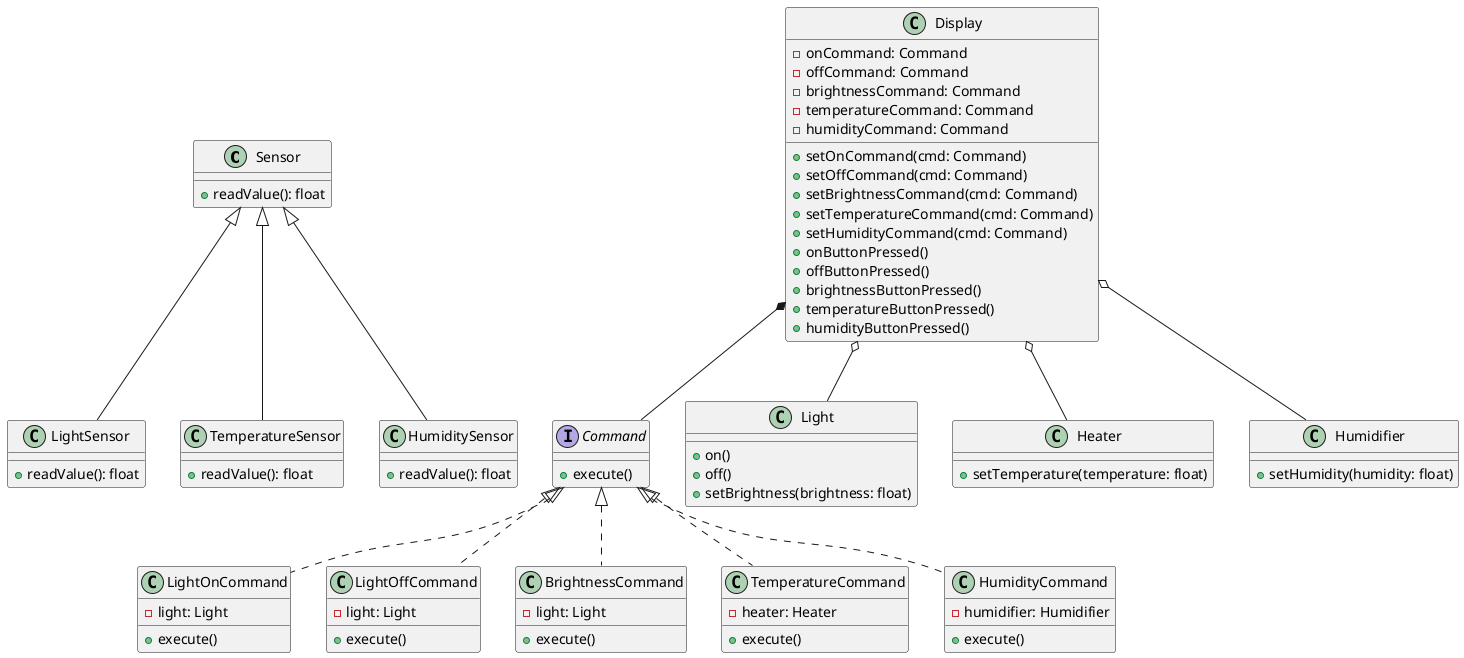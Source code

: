 @startuml
class Sensor {
  +readValue(): float
}

class LightSensor {
  +readValue(): float
}

class TemperatureSensor {
  +readValue(): float
}

class HumiditySensor {
  +readValue(): float
}

interface Command {
  +execute()
}

class Display {
  -onCommand: Command
  -offCommand: Command
  -brightnessCommand: Command
  -temperatureCommand: Command
  -humidityCommand: Command
  +setOnCommand(cmd: Command)
  +setOffCommand(cmd: Command)
  +setBrightnessCommand(cmd: Command)
  +setTemperatureCommand(cmd: Command)
  +setHumidityCommand(cmd: Command)
  +onButtonPressed()
  +offButtonPressed()
  +brightnessButtonPressed()
  +temperatureButtonPressed()
  +humidityButtonPressed()
}

class LightOnCommand {
  -light: Light
  +execute()
}

class LightOffCommand {
  -light: Light
  +execute()
}

class BrightnessCommand {
  -light: Light
  +execute()
}

class TemperatureCommand {
  -heater: Heater
  +execute()
}

class HumidityCommand {
  -humidifier: Humidifier
  +execute()
}

class Light {
  +on()
  +off()
  +setBrightness(brightness: float)
}

class Heater {
  +setTemperature(temperature: float)
}

class Humidifier {
  +setHumidity(humidity: float)
}

Sensor <|-- LightSensor
Sensor <|-- TemperatureSensor
Sensor <|-- HumiditySensor

Display *-- Command
Display o-- Light
Display o-- Heater
Display o-- Humidifier

Command <|.. LightOnCommand
Command <|.. LightOffCommand
Command <|.. BrightnessCommand
Command <|.. TemperatureCommand
Command <|.. HumidityCommand
@enduml
